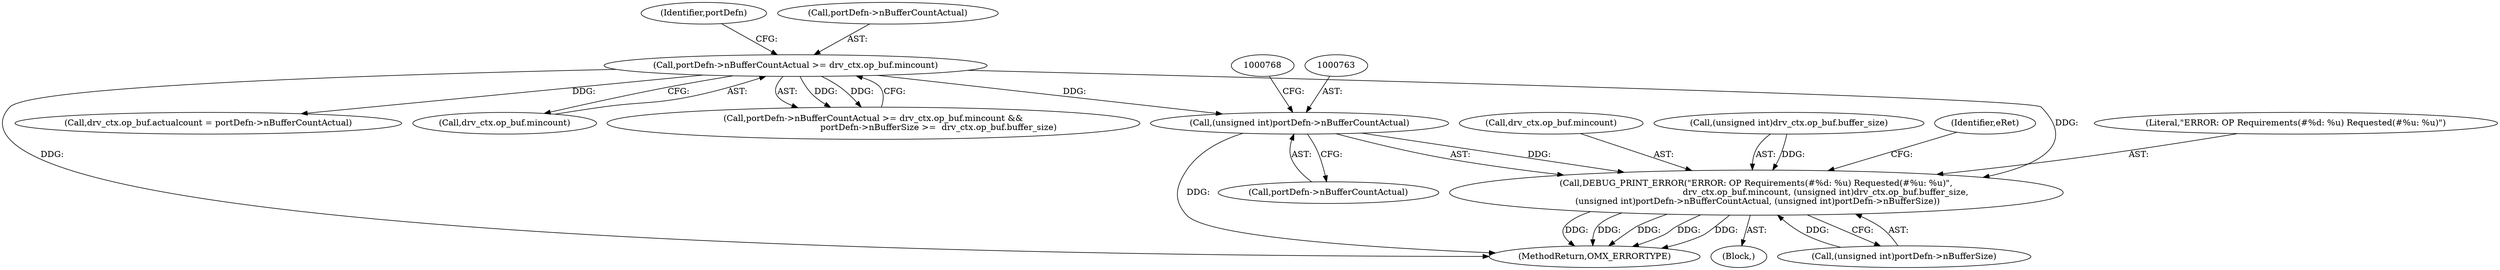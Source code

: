 digraph "0_Android_46e305be6e670a5a0041b0b4861122a0f1aabefa_2@pointer" {
"1000762" [label="(Call,(unsigned int)portDefn->nBufferCountActual)"];
"1000666" [label="(Call,portDefn->nBufferCountActual >= drv_ctx.op_buf.mincount)"];
"1000748" [label="(Call,DEBUG_PRINT_ERROR(\"ERROR: OP Requirements(#%d: %u) Requested(#%u: %u)\",\n                                                   drv_ctx.op_buf.mincount, (unsigned int)drv_ctx.op_buf.buffer_size,\n (unsigned int)portDefn->nBufferCountActual, (unsigned int)portDefn->nBufferSize))"];
"1000677" [label="(Identifier,portDefn)"];
"1000764" [label="(Call,portDefn->nBufferCountActual)"];
"1000762" [label="(Call,(unsigned int)portDefn->nBufferCountActual)"];
"1003102" [label="(MethodReturn,OMX_ERRORTYPE)"];
"1000667" [label="(Call,portDefn->nBufferCountActual)"];
"1000685" [label="(Call,drv_ctx.op_buf.actualcount = portDefn->nBufferCountActual)"];
"1000747" [label="(Block,)"];
"1000767" [label="(Call,(unsigned int)portDefn->nBufferSize)"];
"1000749" [label="(Literal,\"ERROR: OP Requirements(#%d: %u) Requested(#%u: %u)\")"];
"1000750" [label="(Call,drv_ctx.op_buf.mincount)"];
"1000755" [label="(Call,(unsigned int)drv_ctx.op_buf.buffer_size)"];
"1000670" [label="(Call,drv_ctx.op_buf.mincount)"];
"1000773" [label="(Identifier,eRet)"];
"1000666" [label="(Call,portDefn->nBufferCountActual >= drv_ctx.op_buf.mincount)"];
"1000665" [label="(Call,portDefn->nBufferCountActual >= drv_ctx.op_buf.mincount &&\n                                                portDefn->nBufferSize >=  drv_ctx.op_buf.buffer_size)"];
"1000748" [label="(Call,DEBUG_PRINT_ERROR(\"ERROR: OP Requirements(#%d: %u) Requested(#%u: %u)\",\n                                                   drv_ctx.op_buf.mincount, (unsigned int)drv_ctx.op_buf.buffer_size,\n (unsigned int)portDefn->nBufferCountActual, (unsigned int)portDefn->nBufferSize))"];
"1000762" -> "1000748"  [label="AST: "];
"1000762" -> "1000764"  [label="CFG: "];
"1000763" -> "1000762"  [label="AST: "];
"1000764" -> "1000762"  [label="AST: "];
"1000768" -> "1000762"  [label="CFG: "];
"1000762" -> "1003102"  [label="DDG: "];
"1000762" -> "1000748"  [label="DDG: "];
"1000666" -> "1000762"  [label="DDG: "];
"1000666" -> "1000665"  [label="AST: "];
"1000666" -> "1000670"  [label="CFG: "];
"1000667" -> "1000666"  [label="AST: "];
"1000670" -> "1000666"  [label="AST: "];
"1000677" -> "1000666"  [label="CFG: "];
"1000665" -> "1000666"  [label="CFG: "];
"1000666" -> "1003102"  [label="DDG: "];
"1000666" -> "1000665"  [label="DDG: "];
"1000666" -> "1000665"  [label="DDG: "];
"1000666" -> "1000685"  [label="DDG: "];
"1000666" -> "1000748"  [label="DDG: "];
"1000748" -> "1000747"  [label="AST: "];
"1000748" -> "1000767"  [label="CFG: "];
"1000749" -> "1000748"  [label="AST: "];
"1000750" -> "1000748"  [label="AST: "];
"1000755" -> "1000748"  [label="AST: "];
"1000767" -> "1000748"  [label="AST: "];
"1000773" -> "1000748"  [label="CFG: "];
"1000748" -> "1003102"  [label="DDG: "];
"1000748" -> "1003102"  [label="DDG: "];
"1000748" -> "1003102"  [label="DDG: "];
"1000748" -> "1003102"  [label="DDG: "];
"1000748" -> "1003102"  [label="DDG: "];
"1000755" -> "1000748"  [label="DDG: "];
"1000767" -> "1000748"  [label="DDG: "];
}
